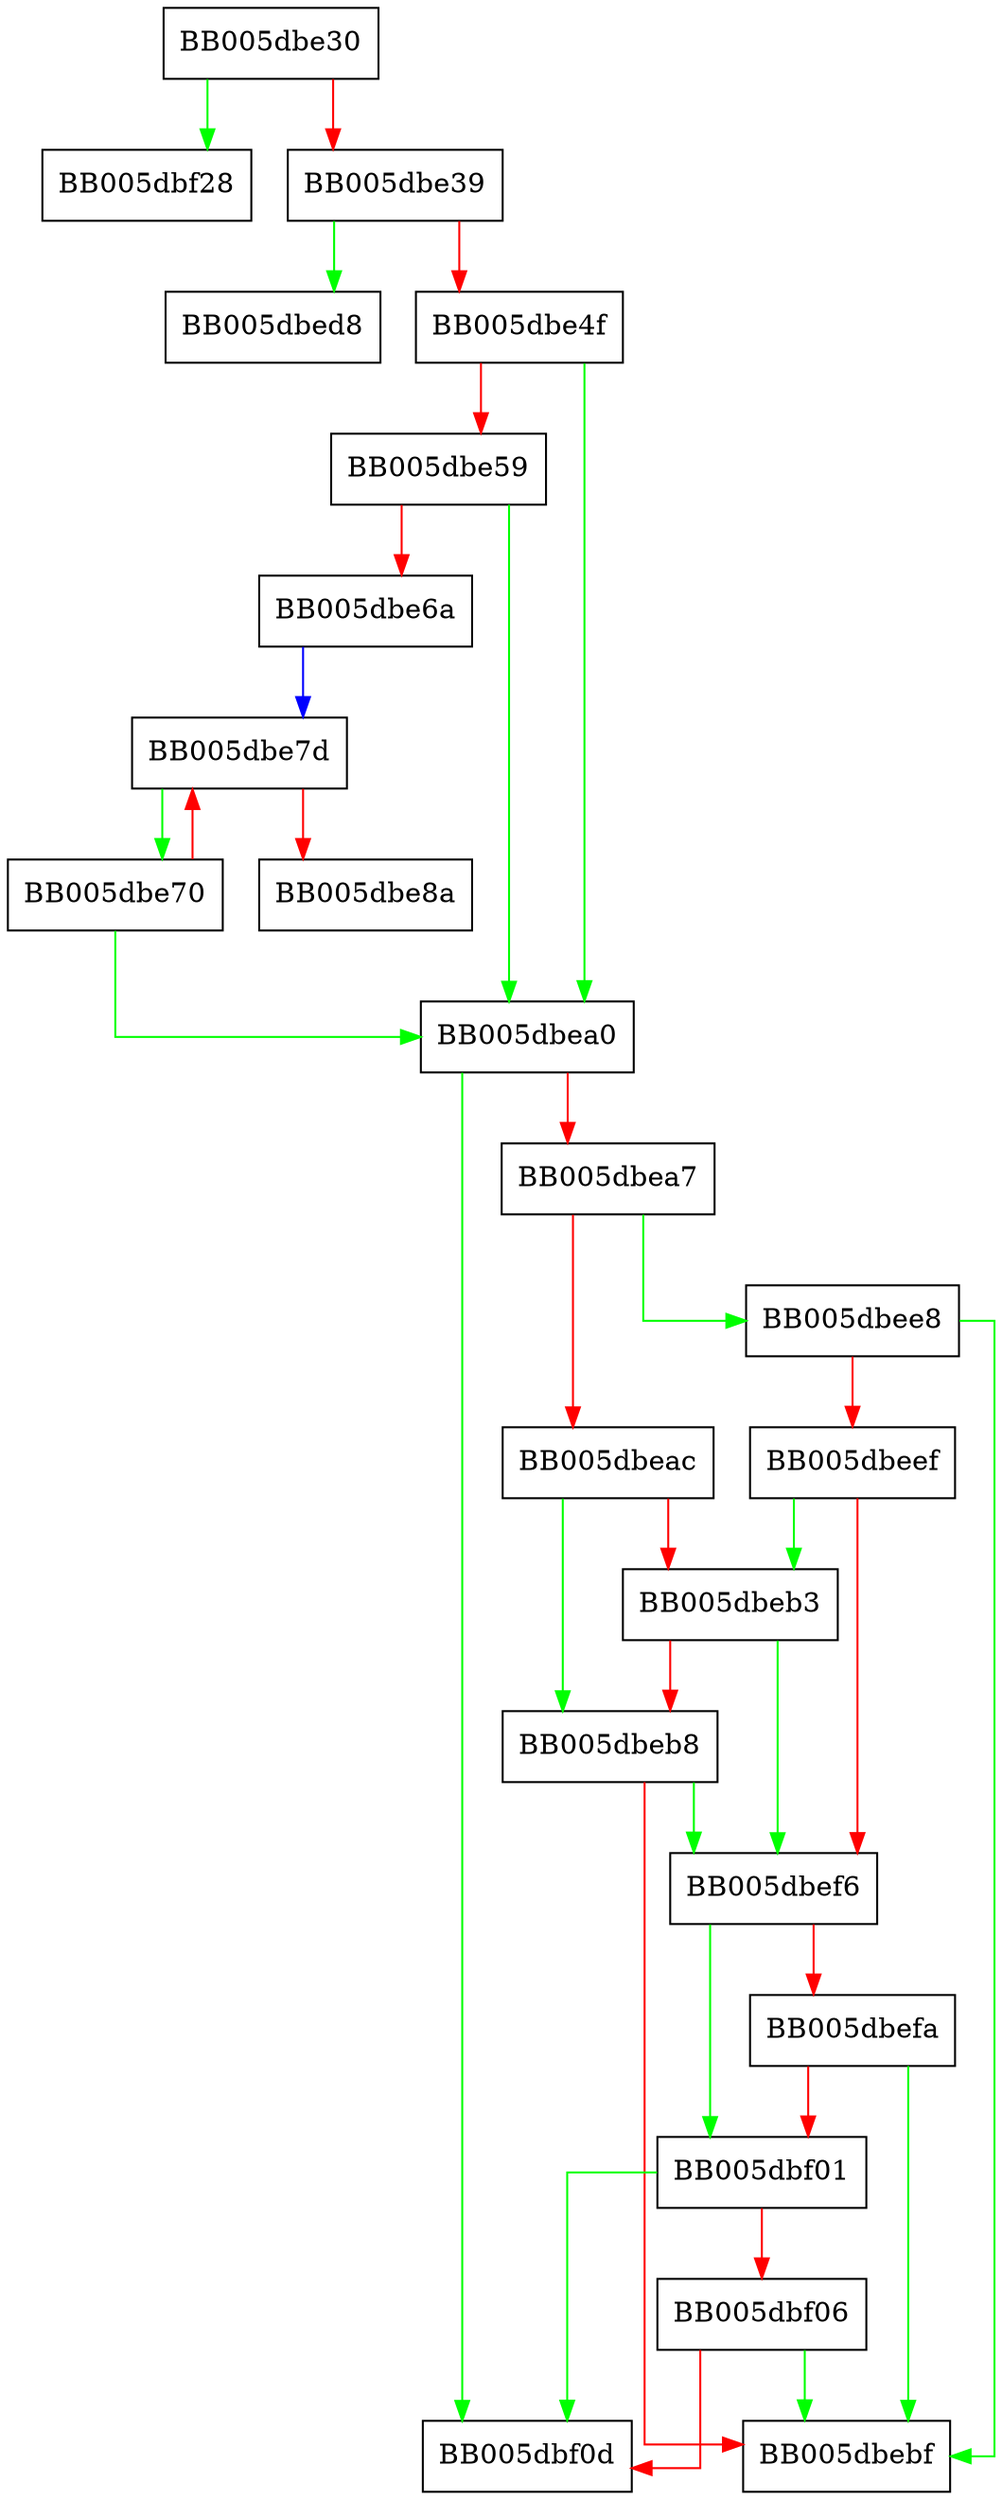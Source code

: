 digraph evp_pkey_ctx_get_params_strict {
  node [shape="box"];
  graph [splines=ortho];
  BB005dbe30 -> BB005dbf28 [color="green"];
  BB005dbe30 -> BB005dbe39 [color="red"];
  BB005dbe39 -> BB005dbed8 [color="green"];
  BB005dbe39 -> BB005dbe4f [color="red"];
  BB005dbe4f -> BB005dbea0 [color="green"];
  BB005dbe4f -> BB005dbe59 [color="red"];
  BB005dbe59 -> BB005dbea0 [color="green"];
  BB005dbe59 -> BB005dbe6a [color="red"];
  BB005dbe6a -> BB005dbe7d [color="blue"];
  BB005dbe70 -> BB005dbea0 [color="green"];
  BB005dbe70 -> BB005dbe7d [color="red"];
  BB005dbe7d -> BB005dbe70 [color="green"];
  BB005dbe7d -> BB005dbe8a [color="red"];
  BB005dbea0 -> BB005dbf0d [color="green"];
  BB005dbea0 -> BB005dbea7 [color="red"];
  BB005dbea7 -> BB005dbee8 [color="green"];
  BB005dbea7 -> BB005dbeac [color="red"];
  BB005dbeac -> BB005dbeb8 [color="green"];
  BB005dbeac -> BB005dbeb3 [color="red"];
  BB005dbeb3 -> BB005dbef6 [color="green"];
  BB005dbeb3 -> BB005dbeb8 [color="red"];
  BB005dbeb8 -> BB005dbef6 [color="green"];
  BB005dbeb8 -> BB005dbebf [color="red"];
  BB005dbee8 -> BB005dbebf [color="green"];
  BB005dbee8 -> BB005dbeef [color="red"];
  BB005dbeef -> BB005dbeb3 [color="green"];
  BB005dbeef -> BB005dbef6 [color="red"];
  BB005dbef6 -> BB005dbf01 [color="green"];
  BB005dbef6 -> BB005dbefa [color="red"];
  BB005dbefa -> BB005dbebf [color="green"];
  BB005dbefa -> BB005dbf01 [color="red"];
  BB005dbf01 -> BB005dbf0d [color="green"];
  BB005dbf01 -> BB005dbf06 [color="red"];
  BB005dbf06 -> BB005dbebf [color="green"];
  BB005dbf06 -> BB005dbf0d [color="red"];
}